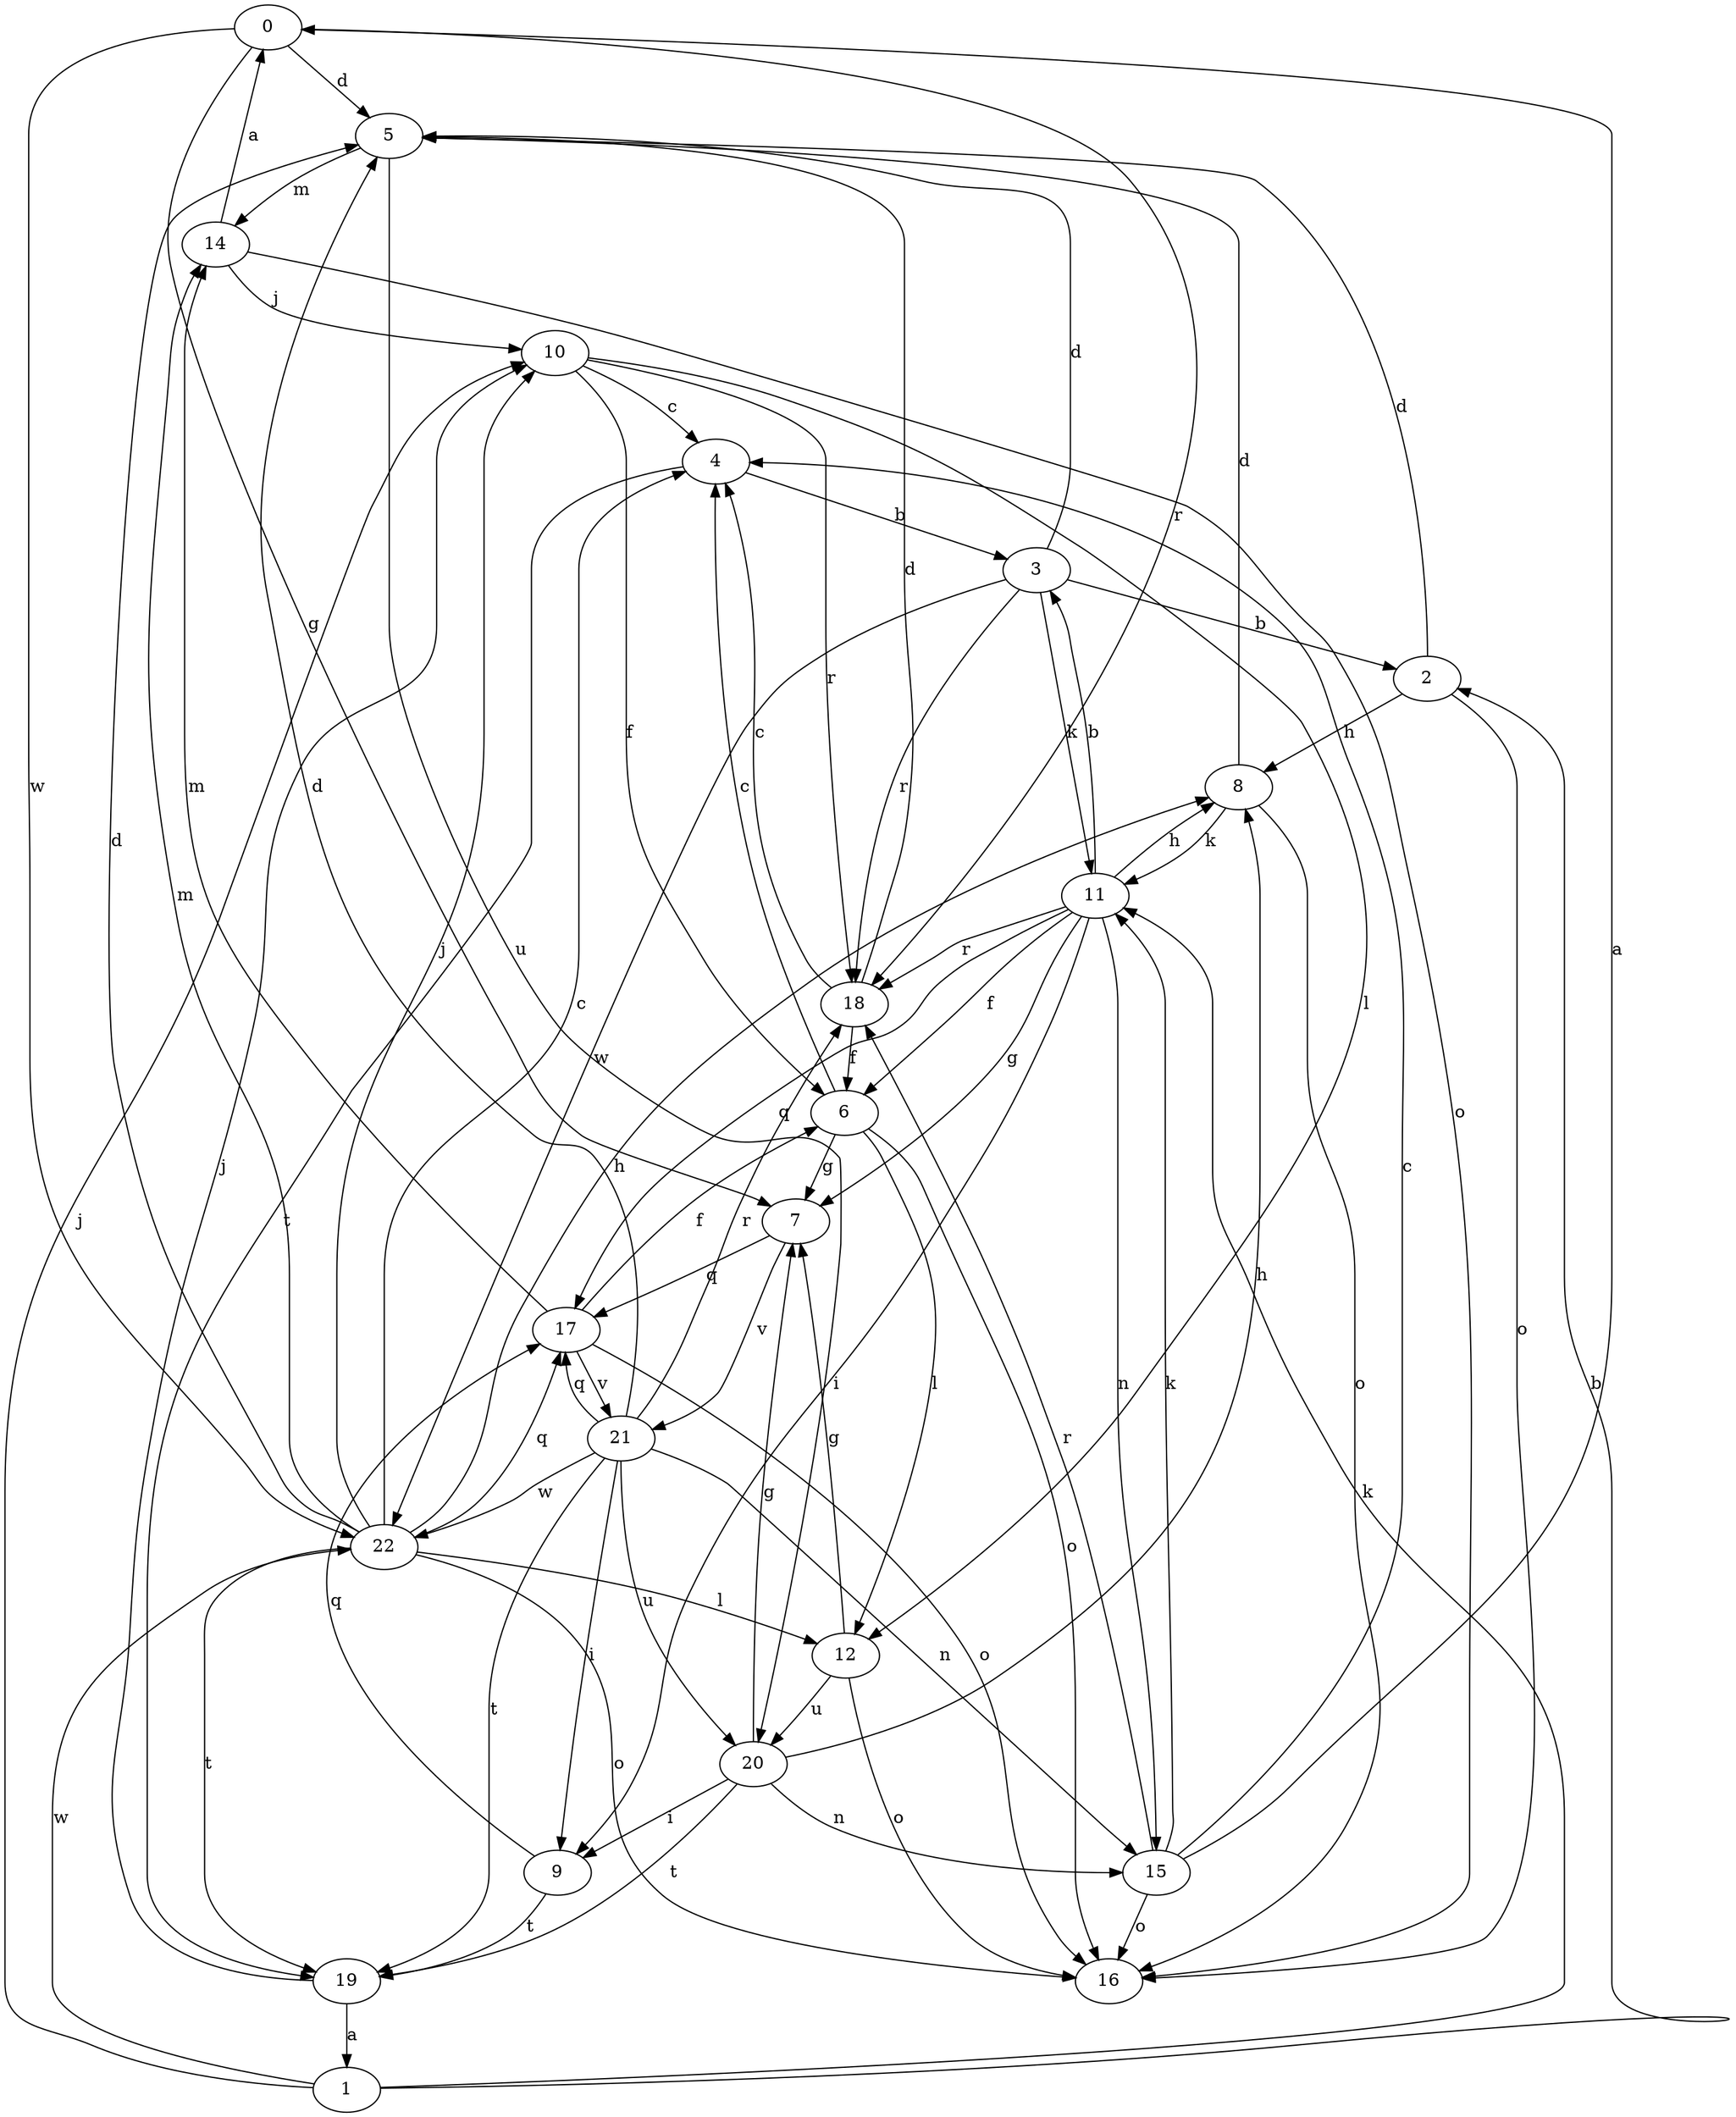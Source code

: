 strict digraph  {
0;
1;
2;
3;
4;
5;
6;
7;
8;
9;
10;
11;
12;
14;
15;
16;
17;
18;
19;
20;
21;
22;
0 -> 5  [label=d];
0 -> 7  [label=g];
0 -> 18  [label=r];
0 -> 22  [label=w];
1 -> 2  [label=b];
1 -> 10  [label=j];
1 -> 11  [label=k];
1 -> 22  [label=w];
2 -> 5  [label=d];
2 -> 8  [label=h];
2 -> 16  [label=o];
3 -> 2  [label=b];
3 -> 5  [label=d];
3 -> 11  [label=k];
3 -> 18  [label=r];
3 -> 22  [label=w];
4 -> 3  [label=b];
4 -> 19  [label=t];
5 -> 14  [label=m];
5 -> 20  [label=u];
6 -> 4  [label=c];
6 -> 7  [label=g];
6 -> 12  [label=l];
6 -> 16  [label=o];
7 -> 17  [label=q];
7 -> 21  [label=v];
8 -> 5  [label=d];
8 -> 11  [label=k];
8 -> 16  [label=o];
9 -> 17  [label=q];
9 -> 19  [label=t];
10 -> 4  [label=c];
10 -> 6  [label=f];
10 -> 12  [label=l];
10 -> 18  [label=r];
11 -> 3  [label=b];
11 -> 6  [label=f];
11 -> 7  [label=g];
11 -> 8  [label=h];
11 -> 9  [label=i];
11 -> 15  [label=n];
11 -> 17  [label=q];
11 -> 18  [label=r];
12 -> 7  [label=g];
12 -> 16  [label=o];
12 -> 20  [label=u];
14 -> 0  [label=a];
14 -> 10  [label=j];
14 -> 16  [label=o];
15 -> 0  [label=a];
15 -> 4  [label=c];
15 -> 11  [label=k];
15 -> 16  [label=o];
15 -> 18  [label=r];
17 -> 6  [label=f];
17 -> 14  [label=m];
17 -> 16  [label=o];
17 -> 21  [label=v];
18 -> 4  [label=c];
18 -> 5  [label=d];
18 -> 6  [label=f];
19 -> 1  [label=a];
19 -> 10  [label=j];
20 -> 7  [label=g];
20 -> 8  [label=h];
20 -> 9  [label=i];
20 -> 15  [label=n];
20 -> 19  [label=t];
21 -> 5  [label=d];
21 -> 9  [label=i];
21 -> 15  [label=n];
21 -> 17  [label=q];
21 -> 18  [label=r];
21 -> 19  [label=t];
21 -> 20  [label=u];
21 -> 22  [label=w];
22 -> 4  [label=c];
22 -> 5  [label=d];
22 -> 8  [label=h];
22 -> 10  [label=j];
22 -> 12  [label=l];
22 -> 14  [label=m];
22 -> 16  [label=o];
22 -> 17  [label=q];
22 -> 19  [label=t];
}

